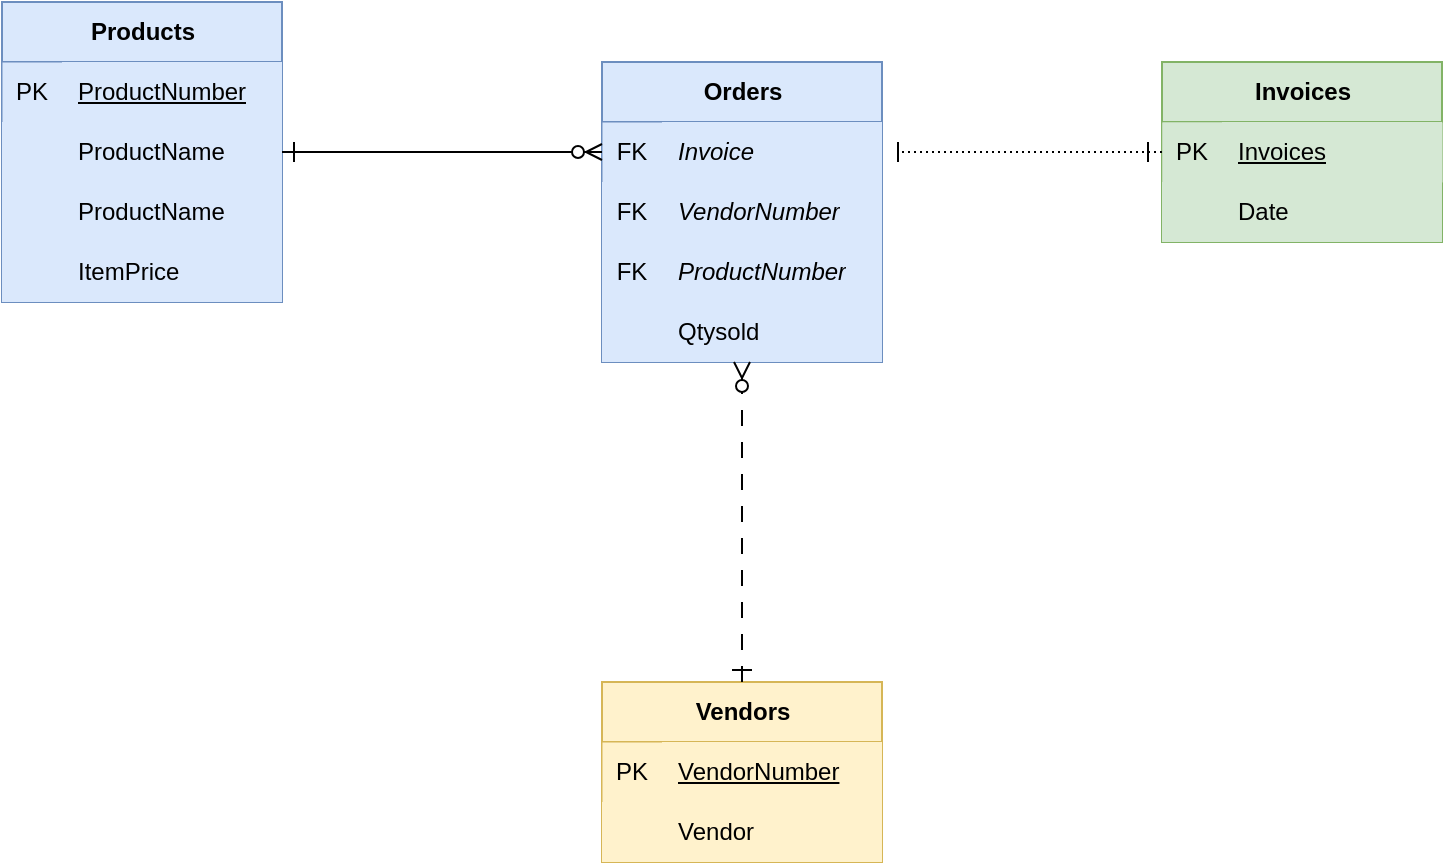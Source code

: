 <mxfile version="23.1.7" type="github">
  <diagram id="R2lEEEUBdFMjLlhIrx00" name="Page-1">
    <mxGraphModel dx="1704" dy="1092" grid="0" gridSize="10" guides="1" tooltips="1" connect="1" arrows="1" fold="1" page="0" pageScale="1" pageWidth="850" pageHeight="1100" math="0" shadow="0" extFonts="Permanent Marker^https://fonts.googleapis.com/css?family=Permanent+Marker">
      <root>
        <mxCell id="0" />
        <mxCell id="1" parent="0" />
        <mxCell id="qq68dosQHb6CUy7IJld7-1" value="Orders" style="shape=table;startSize=30;container=1;collapsible=1;childLayout=tableLayout;fixedRows=1;rowLines=0;fontStyle=1;align=center;resizeLast=1;html=1;fillColor=#dae8fc;strokeColor=#6c8ebf;gradientColor=none;swimlaneFillColor=default;swimlaneBody=1;" vertex="1" parent="1">
          <mxGeometry x="160" y="-80" width="140" height="150" as="geometry" />
        </mxCell>
        <mxCell id="qq68dosQHb6CUy7IJld7-2" value="" style="shape=tableRow;horizontal=0;startSize=0;swimlaneHead=0;swimlaneBody=0;fillColor=none;collapsible=0;dropTarget=0;points=[[0,0.5],[1,0.5]];portConstraint=eastwest;top=0;left=0;right=0;bottom=1;strokeColor=inherit;swimlaneLine=0;strokeWidth=0;" vertex="1" parent="qq68dosQHb6CUy7IJld7-1">
          <mxGeometry y="30" width="140" height="30" as="geometry" />
        </mxCell>
        <mxCell id="qq68dosQHb6CUy7IJld7-3" value="FK" style="shape=partialRectangle;connectable=0;fillColor=#dae8fc;top=0;left=0;bottom=0;right=0;fontStyle=0;overflow=hidden;whiteSpace=wrap;html=1;strokeWidth=0;strokeColor=#6c8ebf;" vertex="1" parent="qq68dosQHb6CUy7IJld7-2">
          <mxGeometry width="30" height="30" as="geometry">
            <mxRectangle width="30" height="30" as="alternateBounds" />
          </mxGeometry>
        </mxCell>
        <mxCell id="qq68dosQHb6CUy7IJld7-4" value="Invoice" style="shape=partialRectangle;connectable=0;fillColor=#dae8fc;top=0;left=0;bottom=0;right=0;align=left;spacingLeft=6;fontStyle=2;overflow=hidden;whiteSpace=wrap;html=1;strokeColor=#6c8ebf;" vertex="1" parent="qq68dosQHb6CUy7IJld7-2">
          <mxGeometry x="30" width="110" height="30" as="geometry">
            <mxRectangle width="110" height="30" as="alternateBounds" />
          </mxGeometry>
        </mxCell>
        <mxCell id="qq68dosQHb6CUy7IJld7-5" value="" style="shape=tableRow;horizontal=0;startSize=0;swimlaneHead=0;swimlaneBody=0;fillColor=none;collapsible=0;dropTarget=0;points=[[0,0.5],[1,0.5]];portConstraint=eastwest;top=0;left=0;right=0;bottom=0;" vertex="1" parent="qq68dosQHb6CUy7IJld7-1">
          <mxGeometry y="60" width="140" height="30" as="geometry" />
        </mxCell>
        <mxCell id="qq68dosQHb6CUy7IJld7-6" value="FK" style="shape=partialRectangle;connectable=0;fillColor=#dae8fc;top=0;left=0;bottom=0;right=0;editable=1;overflow=hidden;whiteSpace=wrap;html=1;strokeColor=#6c8ebf;" vertex="1" parent="qq68dosQHb6CUy7IJld7-5">
          <mxGeometry width="30" height="30" as="geometry">
            <mxRectangle width="30" height="30" as="alternateBounds" />
          </mxGeometry>
        </mxCell>
        <mxCell id="qq68dosQHb6CUy7IJld7-7" value="&lt;i&gt;VendorNumber&lt;/i&gt;" style="shape=partialRectangle;connectable=0;fillColor=#dae8fc;top=0;left=0;bottom=0;right=0;align=left;spacingLeft=6;overflow=hidden;whiteSpace=wrap;html=1;strokeColor=#6c8ebf;" vertex="1" parent="qq68dosQHb6CUy7IJld7-5">
          <mxGeometry x="30" width="110" height="30" as="geometry">
            <mxRectangle width="110" height="30" as="alternateBounds" />
          </mxGeometry>
        </mxCell>
        <mxCell id="qq68dosQHb6CUy7IJld7-8" value="" style="shape=tableRow;horizontal=0;startSize=0;swimlaneHead=0;swimlaneBody=0;fillColor=none;collapsible=0;dropTarget=0;points=[[0,0.5],[1,0.5]];portConstraint=eastwest;top=0;left=0;right=0;bottom=0;" vertex="1" parent="qq68dosQHb6CUy7IJld7-1">
          <mxGeometry y="90" width="140" height="30" as="geometry" />
        </mxCell>
        <mxCell id="qq68dosQHb6CUy7IJld7-9" value="FK" style="shape=partialRectangle;connectable=0;fillColor=#dae8fc;top=0;left=0;bottom=0;right=0;editable=1;overflow=hidden;whiteSpace=wrap;html=1;strokeColor=#6c8ebf;" vertex="1" parent="qq68dosQHb6CUy7IJld7-8">
          <mxGeometry width="30" height="30" as="geometry">
            <mxRectangle width="30" height="30" as="alternateBounds" />
          </mxGeometry>
        </mxCell>
        <mxCell id="qq68dosQHb6CUy7IJld7-10" value="ProductNumber" style="shape=partialRectangle;connectable=0;fillColor=#dae8fc;top=0;left=0;bottom=0;right=0;align=left;spacingLeft=6;overflow=hidden;whiteSpace=wrap;html=1;strokeColor=#6c8ebf;fontStyle=2" vertex="1" parent="qq68dosQHb6CUy7IJld7-8">
          <mxGeometry x="30" width="110" height="30" as="geometry">
            <mxRectangle width="110" height="30" as="alternateBounds" />
          </mxGeometry>
        </mxCell>
        <mxCell id="qq68dosQHb6CUy7IJld7-11" value="" style="shape=tableRow;horizontal=0;startSize=0;swimlaneHead=0;swimlaneBody=0;fillColor=none;collapsible=0;dropTarget=0;points=[[0,0.5],[1,0.5]];portConstraint=eastwest;top=0;left=0;right=0;bottom=0;" vertex="1" parent="qq68dosQHb6CUy7IJld7-1">
          <mxGeometry y="120" width="140" height="30" as="geometry" />
        </mxCell>
        <mxCell id="qq68dosQHb6CUy7IJld7-12" value="" style="shape=partialRectangle;connectable=0;fillColor=#dae8fc;top=0;left=0;bottom=0;right=0;editable=1;overflow=hidden;whiteSpace=wrap;html=1;strokeColor=#6c8ebf;" vertex="1" parent="qq68dosQHb6CUy7IJld7-11">
          <mxGeometry width="30" height="30" as="geometry">
            <mxRectangle width="30" height="30" as="alternateBounds" />
          </mxGeometry>
        </mxCell>
        <mxCell id="qq68dosQHb6CUy7IJld7-13" value="Qtysold" style="shape=partialRectangle;connectable=0;fillColor=#dae8fc;top=0;left=0;bottom=0;right=0;align=left;spacingLeft=6;overflow=hidden;whiteSpace=wrap;html=1;strokeColor=#6c8ebf;" vertex="1" parent="qq68dosQHb6CUy7IJld7-11">
          <mxGeometry x="30" width="110" height="30" as="geometry">
            <mxRectangle width="110" height="30" as="alternateBounds" />
          </mxGeometry>
        </mxCell>
        <mxCell id="qq68dosQHb6CUy7IJld7-14" value="Invoices" style="shape=table;startSize=30;container=1;collapsible=1;childLayout=tableLayout;fixedRows=1;rowLines=0;fontStyle=1;align=center;resizeLast=1;html=1;fillColor=#d5e8d4;strokeColor=#82b366;swimlaneFillColor=default;swimlaneBody=1;" vertex="1" parent="1">
          <mxGeometry x="440" y="-80" width="140" height="90" as="geometry" />
        </mxCell>
        <mxCell id="qq68dosQHb6CUy7IJld7-15" value="" style="shape=tableRow;horizontal=0;startSize=0;swimlaneHead=0;swimlaneBody=0;fillColor=#d5e8d4;collapsible=0;dropTarget=0;points=[[0,0.5],[1,0.5]];portConstraint=eastwest;top=0;left=0;right=0;bottom=1;strokeColor=#82b366;swimlaneLine=0;strokeWidth=0;" vertex="1" parent="qq68dosQHb6CUy7IJld7-14">
          <mxGeometry y="30" width="140" height="30" as="geometry" />
        </mxCell>
        <mxCell id="qq68dosQHb6CUy7IJld7-16" value="PK" style="shape=partialRectangle;connectable=0;fillColor=#d5e8d4;top=0;left=0;bottom=0;right=0;fontStyle=0;overflow=hidden;whiteSpace=wrap;html=1;strokeWidth=0;strokeColor=#82b366;" vertex="1" parent="qq68dosQHb6CUy7IJld7-15">
          <mxGeometry width="30" height="30" as="geometry">
            <mxRectangle width="30" height="30" as="alternateBounds" />
          </mxGeometry>
        </mxCell>
        <mxCell id="qq68dosQHb6CUy7IJld7-17" value="Invoices" style="shape=partialRectangle;connectable=0;fillColor=#d5e8d4;top=0;left=0;bottom=0;right=0;align=left;spacingLeft=6;fontStyle=4;overflow=hidden;whiteSpace=wrap;html=1;strokeColor=#82b366;" vertex="1" parent="qq68dosQHb6CUy7IJld7-15">
          <mxGeometry x="30" width="110" height="30" as="geometry">
            <mxRectangle width="110" height="30" as="alternateBounds" />
          </mxGeometry>
        </mxCell>
        <mxCell id="qq68dosQHb6CUy7IJld7-18" value="" style="shape=tableRow;horizontal=0;startSize=0;swimlaneHead=0;swimlaneBody=0;fillColor=none;collapsible=0;dropTarget=0;points=[[0,0.5],[1,0.5]];portConstraint=eastwest;top=0;left=0;right=0;bottom=0;" vertex="1" parent="qq68dosQHb6CUy7IJld7-14">
          <mxGeometry y="60" width="140" height="30" as="geometry" />
        </mxCell>
        <mxCell id="qq68dosQHb6CUy7IJld7-19" value="" style="shape=partialRectangle;connectable=0;fillColor=#d5e8d4;top=0;left=0;bottom=0;right=0;editable=1;overflow=hidden;whiteSpace=wrap;html=1;strokeColor=#82b366;" vertex="1" parent="qq68dosQHb6CUy7IJld7-18">
          <mxGeometry width="30" height="30" as="geometry">
            <mxRectangle width="30" height="30" as="alternateBounds" />
          </mxGeometry>
        </mxCell>
        <mxCell id="qq68dosQHb6CUy7IJld7-20" value="Date" style="shape=partialRectangle;connectable=0;fillColor=#d5e8d4;top=0;left=0;bottom=0;right=0;align=left;spacingLeft=6;overflow=hidden;whiteSpace=wrap;html=1;strokeColor=#82b366;" vertex="1" parent="qq68dosQHb6CUy7IJld7-18">
          <mxGeometry x="30" width="110" height="30" as="geometry">
            <mxRectangle width="110" height="30" as="alternateBounds" />
          </mxGeometry>
        </mxCell>
        <mxCell id="qq68dosQHb6CUy7IJld7-27" value="Products" style="shape=table;startSize=30;container=1;collapsible=1;childLayout=tableLayout;fixedRows=1;rowLines=0;fontStyle=1;align=center;resizeLast=1;html=1;fillColor=#dae8fc;strokeColor=#6c8ebf;gradientColor=none;swimlaneFillColor=default;swimlaneBody=1;" vertex="1" parent="1">
          <mxGeometry x="-140" y="-110" width="140" height="150" as="geometry" />
        </mxCell>
        <mxCell id="qq68dosQHb6CUy7IJld7-28" value="" style="shape=tableRow;horizontal=0;startSize=0;swimlaneHead=0;swimlaneBody=0;fillColor=none;collapsible=0;dropTarget=0;points=[[0,0.5],[1,0.5]];portConstraint=eastwest;top=0;left=0;right=0;bottom=1;strokeColor=inherit;swimlaneLine=0;strokeWidth=0;" vertex="1" parent="qq68dosQHb6CUy7IJld7-27">
          <mxGeometry y="30" width="140" height="30" as="geometry" />
        </mxCell>
        <mxCell id="qq68dosQHb6CUy7IJld7-29" value="PK" style="shape=partialRectangle;connectable=0;fillColor=#dae8fc;top=0;left=0;bottom=0;right=0;fontStyle=0;overflow=hidden;whiteSpace=wrap;html=1;strokeWidth=0;strokeColor=#6c8ebf;" vertex="1" parent="qq68dosQHb6CUy7IJld7-28">
          <mxGeometry width="30" height="30" as="geometry">
            <mxRectangle width="30" height="30" as="alternateBounds" />
          </mxGeometry>
        </mxCell>
        <mxCell id="qq68dosQHb6CUy7IJld7-30" value="ProductNumber" style="shape=partialRectangle;connectable=0;fillColor=#dae8fc;top=0;left=0;bottom=0;right=0;align=left;spacingLeft=6;fontStyle=4;overflow=hidden;whiteSpace=wrap;html=1;strokeColor=#6c8ebf;" vertex="1" parent="qq68dosQHb6CUy7IJld7-28">
          <mxGeometry x="30" width="110" height="30" as="geometry">
            <mxRectangle width="110" height="30" as="alternateBounds" />
          </mxGeometry>
        </mxCell>
        <mxCell id="qq68dosQHb6CUy7IJld7-31" value="" style="shape=tableRow;horizontal=0;startSize=0;swimlaneHead=0;swimlaneBody=0;fillColor=none;collapsible=0;dropTarget=0;points=[[0,0.5],[1,0.5]];portConstraint=eastwest;top=0;left=0;right=0;bottom=0;" vertex="1" parent="qq68dosQHb6CUy7IJld7-27">
          <mxGeometry y="60" width="140" height="30" as="geometry" />
        </mxCell>
        <mxCell id="qq68dosQHb6CUy7IJld7-32" value="" style="shape=partialRectangle;connectable=0;fillColor=#dae8fc;top=0;left=0;bottom=0;right=0;editable=1;overflow=hidden;whiteSpace=wrap;html=1;strokeColor=#6c8ebf;" vertex="1" parent="qq68dosQHb6CUy7IJld7-31">
          <mxGeometry width="30" height="30" as="geometry">
            <mxRectangle width="30" height="30" as="alternateBounds" />
          </mxGeometry>
        </mxCell>
        <mxCell id="qq68dosQHb6CUy7IJld7-33" value="ProductName" style="shape=partialRectangle;connectable=0;fillColor=#dae8fc;top=0;left=0;bottom=0;right=0;align=left;spacingLeft=6;overflow=hidden;whiteSpace=wrap;html=1;strokeColor=#6c8ebf;" vertex="1" parent="qq68dosQHb6CUy7IJld7-31">
          <mxGeometry x="30" width="110" height="30" as="geometry">
            <mxRectangle width="110" height="30" as="alternateBounds" />
          </mxGeometry>
        </mxCell>
        <mxCell id="qq68dosQHb6CUy7IJld7-60" value="" style="shape=tableRow;horizontal=0;startSize=0;swimlaneHead=0;swimlaneBody=0;fillColor=none;collapsible=0;dropTarget=0;points=[[0,0.5],[1,0.5]];portConstraint=eastwest;top=0;left=0;right=0;bottom=0;" vertex="1" parent="qq68dosQHb6CUy7IJld7-27">
          <mxGeometry y="90" width="140" height="30" as="geometry" />
        </mxCell>
        <mxCell id="qq68dosQHb6CUy7IJld7-61" value="" style="shape=partialRectangle;connectable=0;fillColor=#dae8fc;top=0;left=0;bottom=0;right=0;editable=1;overflow=hidden;whiteSpace=wrap;html=1;strokeColor=#6c8ebf;" vertex="1" parent="qq68dosQHb6CUy7IJld7-60">
          <mxGeometry width="30" height="30" as="geometry">
            <mxRectangle width="30" height="30" as="alternateBounds" />
          </mxGeometry>
        </mxCell>
        <mxCell id="qq68dosQHb6CUy7IJld7-62" value="ProductName" style="shape=partialRectangle;connectable=0;fillColor=#dae8fc;top=0;left=0;bottom=0;right=0;align=left;spacingLeft=6;overflow=hidden;whiteSpace=wrap;html=1;strokeColor=#6c8ebf;" vertex="1" parent="qq68dosQHb6CUy7IJld7-60">
          <mxGeometry x="30" width="110" height="30" as="geometry">
            <mxRectangle width="110" height="30" as="alternateBounds" />
          </mxGeometry>
        </mxCell>
        <mxCell id="qq68dosQHb6CUy7IJld7-34" value="" style="shape=tableRow;horizontal=0;startSize=0;swimlaneHead=0;swimlaneBody=0;fillColor=none;collapsible=0;dropTarget=0;points=[[0,0.5],[1,0.5]];portConstraint=eastwest;top=0;left=0;right=0;bottom=0;" vertex="1" parent="qq68dosQHb6CUy7IJld7-27">
          <mxGeometry y="120" width="140" height="30" as="geometry" />
        </mxCell>
        <mxCell id="qq68dosQHb6CUy7IJld7-35" value="" style="shape=partialRectangle;connectable=0;fillColor=#dae8fc;top=0;left=0;bottom=0;right=0;editable=1;overflow=hidden;whiteSpace=wrap;html=1;strokeColor=#6c8ebf;" vertex="1" parent="qq68dosQHb6CUy7IJld7-34">
          <mxGeometry width="30" height="30" as="geometry">
            <mxRectangle width="30" height="30" as="alternateBounds" />
          </mxGeometry>
        </mxCell>
        <mxCell id="qq68dosQHb6CUy7IJld7-36" value="ItemPrice" style="shape=partialRectangle;connectable=0;fillColor=#dae8fc;top=0;left=0;bottom=0;right=0;align=left;spacingLeft=6;overflow=hidden;whiteSpace=wrap;html=1;strokeColor=#6c8ebf;" vertex="1" parent="qq68dosQHb6CUy7IJld7-34">
          <mxGeometry x="30" width="110" height="30" as="geometry">
            <mxRectangle width="110" height="30" as="alternateBounds" />
          </mxGeometry>
        </mxCell>
        <mxCell id="qq68dosQHb6CUy7IJld7-40" value="Vendors" style="shape=table;startSize=30;container=1;collapsible=1;childLayout=tableLayout;fixedRows=1;rowLines=0;fontStyle=1;align=center;resizeLast=1;html=1;fillColor=#fff2cc;strokeColor=#d6b656;swimlaneFillColor=default;swimlaneBody=1;" vertex="1" parent="1">
          <mxGeometry x="160" y="230" width="140" height="90" as="geometry" />
        </mxCell>
        <mxCell id="qq68dosQHb6CUy7IJld7-41" value="" style="shape=tableRow;horizontal=0;startSize=0;swimlaneHead=0;swimlaneBody=0;fillColor=none;collapsible=0;dropTarget=0;points=[[0,0.5],[1,0.5]];portConstraint=eastwest;top=0;left=0;right=0;bottom=1;strokeColor=inherit;swimlaneLine=0;strokeWidth=0;" vertex="1" parent="qq68dosQHb6CUy7IJld7-40">
          <mxGeometry y="30" width="140" height="30" as="geometry" />
        </mxCell>
        <mxCell id="qq68dosQHb6CUy7IJld7-42" value="PK" style="shape=partialRectangle;connectable=0;fillColor=#fff2cc;top=0;left=0;bottom=0;right=0;fontStyle=0;overflow=hidden;whiteSpace=wrap;html=1;strokeWidth=0;strokeColor=#d6b656;" vertex="1" parent="qq68dosQHb6CUy7IJld7-41">
          <mxGeometry width="30" height="30" as="geometry">
            <mxRectangle width="30" height="30" as="alternateBounds" />
          </mxGeometry>
        </mxCell>
        <mxCell id="qq68dosQHb6CUy7IJld7-43" value="VendorNumber" style="shape=partialRectangle;connectable=0;fillColor=#fff2cc;top=0;left=0;bottom=0;right=0;align=left;spacingLeft=6;fontStyle=4;overflow=hidden;whiteSpace=wrap;html=1;strokeColor=#d6b656;" vertex="1" parent="qq68dosQHb6CUy7IJld7-41">
          <mxGeometry x="30" width="110" height="30" as="geometry">
            <mxRectangle width="110" height="30" as="alternateBounds" />
          </mxGeometry>
        </mxCell>
        <mxCell id="qq68dosQHb6CUy7IJld7-44" value="" style="shape=tableRow;horizontal=0;startSize=0;swimlaneHead=0;swimlaneBody=0;fillColor=none;collapsible=0;dropTarget=0;points=[[0,0.5],[1,0.5]];portConstraint=eastwest;top=0;left=0;right=0;bottom=0;" vertex="1" parent="qq68dosQHb6CUy7IJld7-40">
          <mxGeometry y="60" width="140" height="30" as="geometry" />
        </mxCell>
        <mxCell id="qq68dosQHb6CUy7IJld7-45" value="" style="shape=partialRectangle;connectable=0;fillColor=#fff2cc;top=0;left=0;bottom=0;right=0;editable=1;overflow=hidden;whiteSpace=wrap;html=1;strokeColor=#d6b656;" vertex="1" parent="qq68dosQHb6CUy7IJld7-44">
          <mxGeometry width="30" height="30" as="geometry">
            <mxRectangle width="30" height="30" as="alternateBounds" />
          </mxGeometry>
        </mxCell>
        <mxCell id="qq68dosQHb6CUy7IJld7-46" value="Vendor" style="shape=partialRectangle;connectable=0;fillColor=#fff2cc;top=0;left=0;bottom=0;right=0;align=left;spacingLeft=6;overflow=hidden;whiteSpace=wrap;html=1;strokeColor=#d6b656;" vertex="1" parent="qq68dosQHb6CUy7IJld7-44">
          <mxGeometry x="30" width="110" height="30" as="geometry">
            <mxRectangle width="110" height="30" as="alternateBounds" />
          </mxGeometry>
        </mxCell>
        <mxCell id="qq68dosQHb6CUy7IJld7-53" value="" style="fontSize=12;html=1;endArrow=ERzeroToMany;endFill=1;rounded=0;exitX=1;exitY=0.5;exitDx=0;exitDy=0;entryX=0;entryY=0.5;entryDx=0;entryDy=0;" edge="1" parent="1" source="qq68dosQHb6CUy7IJld7-31" target="qq68dosQHb6CUy7IJld7-2">
          <mxGeometry width="100" height="100" relative="1" as="geometry">
            <mxPoint x="3.642e-14" y="-7.0" as="sourcePoint" />
            <mxPoint x="156.08" y="-10.0" as="targetPoint" />
          </mxGeometry>
        </mxCell>
        <mxCell id="qq68dosQHb6CUy7IJld7-55" value="" style="endArrow=none;html=1;rounded=0;" edge="1" parent="1">
          <mxGeometry relative="1" as="geometry">
            <mxPoint x="6" y="-30" as="sourcePoint" />
            <mxPoint x="6" y="-40" as="targetPoint" />
          </mxGeometry>
        </mxCell>
        <mxCell id="qq68dosQHb6CUy7IJld7-58" value="" style="endArrow=none;html=1;rounded=0;dashed=1;dashPattern=1 2;entryX=0;entryY=0.5;entryDx=0;entryDy=0;" edge="1" parent="1" target="qq68dosQHb6CUy7IJld7-15">
          <mxGeometry relative="1" as="geometry">
            <mxPoint x="310" y="-35" as="sourcePoint" />
            <mxPoint x="500" y="60" as="targetPoint" />
          </mxGeometry>
        </mxCell>
        <mxCell id="qq68dosQHb6CUy7IJld7-63" value="" style="endArrow=none;html=1;rounded=0;" edge="1" parent="1">
          <mxGeometry relative="1" as="geometry">
            <mxPoint x="308" y="-30" as="sourcePoint" />
            <mxPoint x="308" y="-40" as="targetPoint" />
          </mxGeometry>
        </mxCell>
        <mxCell id="qq68dosQHb6CUy7IJld7-64" value="" style="endArrow=none;html=1;rounded=0;" edge="1" parent="1">
          <mxGeometry relative="1" as="geometry">
            <mxPoint x="433" y="-30" as="sourcePoint" />
            <mxPoint x="433" y="-40" as="targetPoint" />
          </mxGeometry>
        </mxCell>
        <mxCell id="qq68dosQHb6CUy7IJld7-66" value="" style="endArrow=none;html=1;rounded=0;" edge="1" parent="1">
          <mxGeometry relative="1" as="geometry">
            <mxPoint x="225" y="224" as="sourcePoint" />
            <mxPoint x="235" y="224" as="targetPoint" />
          </mxGeometry>
        </mxCell>
        <mxCell id="qq68dosQHb6CUy7IJld7-67" value="" style="fontSize=12;html=1;endArrow=ERzeroToMany;endFill=1;rounded=0;dashed=1;dashPattern=8 8;exitX=0.5;exitY=0;exitDx=0;exitDy=0;entryX=0.5;entryY=1;entryDx=0;entryDy=0;entryPerimeter=0;" edge="1" parent="1" source="qq68dosQHb6CUy7IJld7-40" target="qq68dosQHb6CUy7IJld7-11">
          <mxGeometry width="100" height="100" relative="1" as="geometry">
            <mxPoint x="240" y="100" as="sourcePoint" />
            <mxPoint x="300" y="160" as="targetPoint" />
          </mxGeometry>
        </mxCell>
      </root>
    </mxGraphModel>
  </diagram>
</mxfile>
